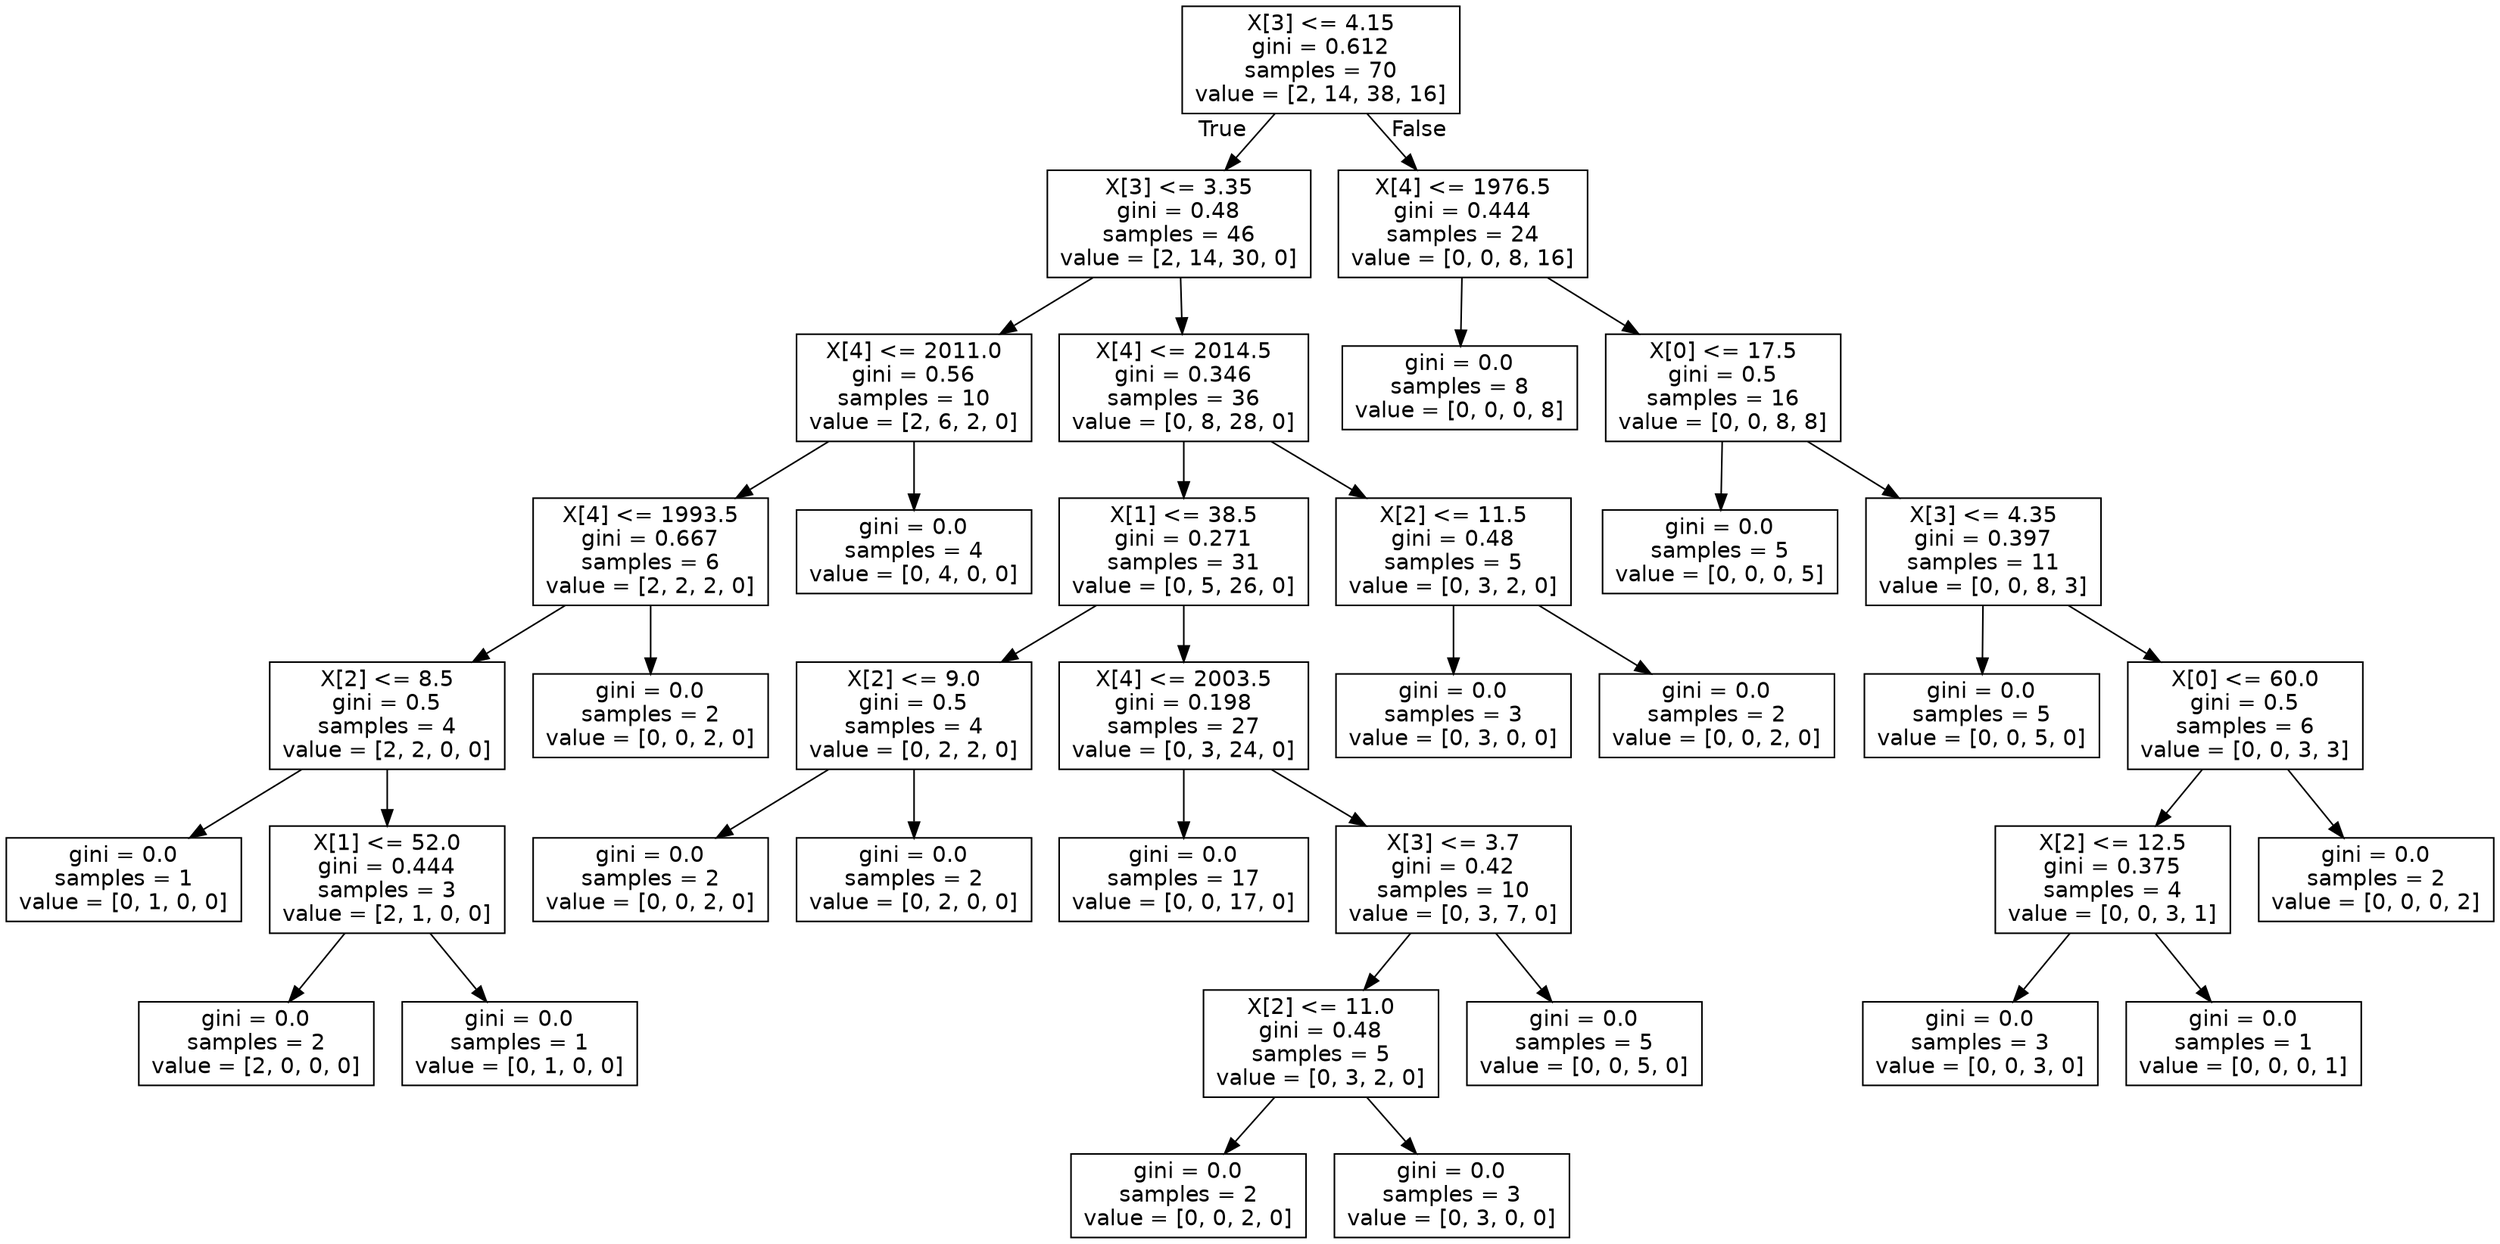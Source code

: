digraph Tree {
node [shape=box, fontname="helvetica"] ;
edge [fontname="helvetica"] ;
0 [label="X[3] <= 4.15\ngini = 0.612\nsamples = 70\nvalue = [2, 14, 38, 16]"] ;
1 [label="X[3] <= 3.35\ngini = 0.48\nsamples = 46\nvalue = [2, 14, 30, 0]"] ;
0 -> 1 [labeldistance=2.5, labelangle=45, headlabel="True"] ;
2 [label="X[4] <= 2011.0\ngini = 0.56\nsamples = 10\nvalue = [2, 6, 2, 0]"] ;
1 -> 2 ;
3 [label="X[4] <= 1993.5\ngini = 0.667\nsamples = 6\nvalue = [2, 2, 2, 0]"] ;
2 -> 3 ;
4 [label="X[2] <= 8.5\ngini = 0.5\nsamples = 4\nvalue = [2, 2, 0, 0]"] ;
3 -> 4 ;
5 [label="gini = 0.0\nsamples = 1\nvalue = [0, 1, 0, 0]"] ;
4 -> 5 ;
6 [label="X[1] <= 52.0\ngini = 0.444\nsamples = 3\nvalue = [2, 1, 0, 0]"] ;
4 -> 6 ;
7 [label="gini = 0.0\nsamples = 2\nvalue = [2, 0, 0, 0]"] ;
6 -> 7 ;
8 [label="gini = 0.0\nsamples = 1\nvalue = [0, 1, 0, 0]"] ;
6 -> 8 ;
9 [label="gini = 0.0\nsamples = 2\nvalue = [0, 0, 2, 0]"] ;
3 -> 9 ;
10 [label="gini = 0.0\nsamples = 4\nvalue = [0, 4, 0, 0]"] ;
2 -> 10 ;
11 [label="X[4] <= 2014.5\ngini = 0.346\nsamples = 36\nvalue = [0, 8, 28, 0]"] ;
1 -> 11 ;
12 [label="X[1] <= 38.5\ngini = 0.271\nsamples = 31\nvalue = [0, 5, 26, 0]"] ;
11 -> 12 ;
13 [label="X[2] <= 9.0\ngini = 0.5\nsamples = 4\nvalue = [0, 2, 2, 0]"] ;
12 -> 13 ;
14 [label="gini = 0.0\nsamples = 2\nvalue = [0, 0, 2, 0]"] ;
13 -> 14 ;
15 [label="gini = 0.0\nsamples = 2\nvalue = [0, 2, 0, 0]"] ;
13 -> 15 ;
16 [label="X[4] <= 2003.5\ngini = 0.198\nsamples = 27\nvalue = [0, 3, 24, 0]"] ;
12 -> 16 ;
17 [label="gini = 0.0\nsamples = 17\nvalue = [0, 0, 17, 0]"] ;
16 -> 17 ;
18 [label="X[3] <= 3.7\ngini = 0.42\nsamples = 10\nvalue = [0, 3, 7, 0]"] ;
16 -> 18 ;
19 [label="X[2] <= 11.0\ngini = 0.48\nsamples = 5\nvalue = [0, 3, 2, 0]"] ;
18 -> 19 ;
20 [label="gini = 0.0\nsamples = 2\nvalue = [0, 0, 2, 0]"] ;
19 -> 20 ;
21 [label="gini = 0.0\nsamples = 3\nvalue = [0, 3, 0, 0]"] ;
19 -> 21 ;
22 [label="gini = 0.0\nsamples = 5\nvalue = [0, 0, 5, 0]"] ;
18 -> 22 ;
23 [label="X[2] <= 11.5\ngini = 0.48\nsamples = 5\nvalue = [0, 3, 2, 0]"] ;
11 -> 23 ;
24 [label="gini = 0.0\nsamples = 3\nvalue = [0, 3, 0, 0]"] ;
23 -> 24 ;
25 [label="gini = 0.0\nsamples = 2\nvalue = [0, 0, 2, 0]"] ;
23 -> 25 ;
26 [label="X[4] <= 1976.5\ngini = 0.444\nsamples = 24\nvalue = [0, 0, 8, 16]"] ;
0 -> 26 [labeldistance=2.5, labelangle=-45, headlabel="False"] ;
27 [label="gini = 0.0\nsamples = 8\nvalue = [0, 0, 0, 8]"] ;
26 -> 27 ;
28 [label="X[0] <= 17.5\ngini = 0.5\nsamples = 16\nvalue = [0, 0, 8, 8]"] ;
26 -> 28 ;
29 [label="gini = 0.0\nsamples = 5\nvalue = [0, 0, 0, 5]"] ;
28 -> 29 ;
30 [label="X[3] <= 4.35\ngini = 0.397\nsamples = 11\nvalue = [0, 0, 8, 3]"] ;
28 -> 30 ;
31 [label="gini = 0.0\nsamples = 5\nvalue = [0, 0, 5, 0]"] ;
30 -> 31 ;
32 [label="X[0] <= 60.0\ngini = 0.5\nsamples = 6\nvalue = [0, 0, 3, 3]"] ;
30 -> 32 ;
33 [label="X[2] <= 12.5\ngini = 0.375\nsamples = 4\nvalue = [0, 0, 3, 1]"] ;
32 -> 33 ;
34 [label="gini = 0.0\nsamples = 3\nvalue = [0, 0, 3, 0]"] ;
33 -> 34 ;
35 [label="gini = 0.0\nsamples = 1\nvalue = [0, 0, 0, 1]"] ;
33 -> 35 ;
36 [label="gini = 0.0\nsamples = 2\nvalue = [0, 0, 0, 2]"] ;
32 -> 36 ;
}